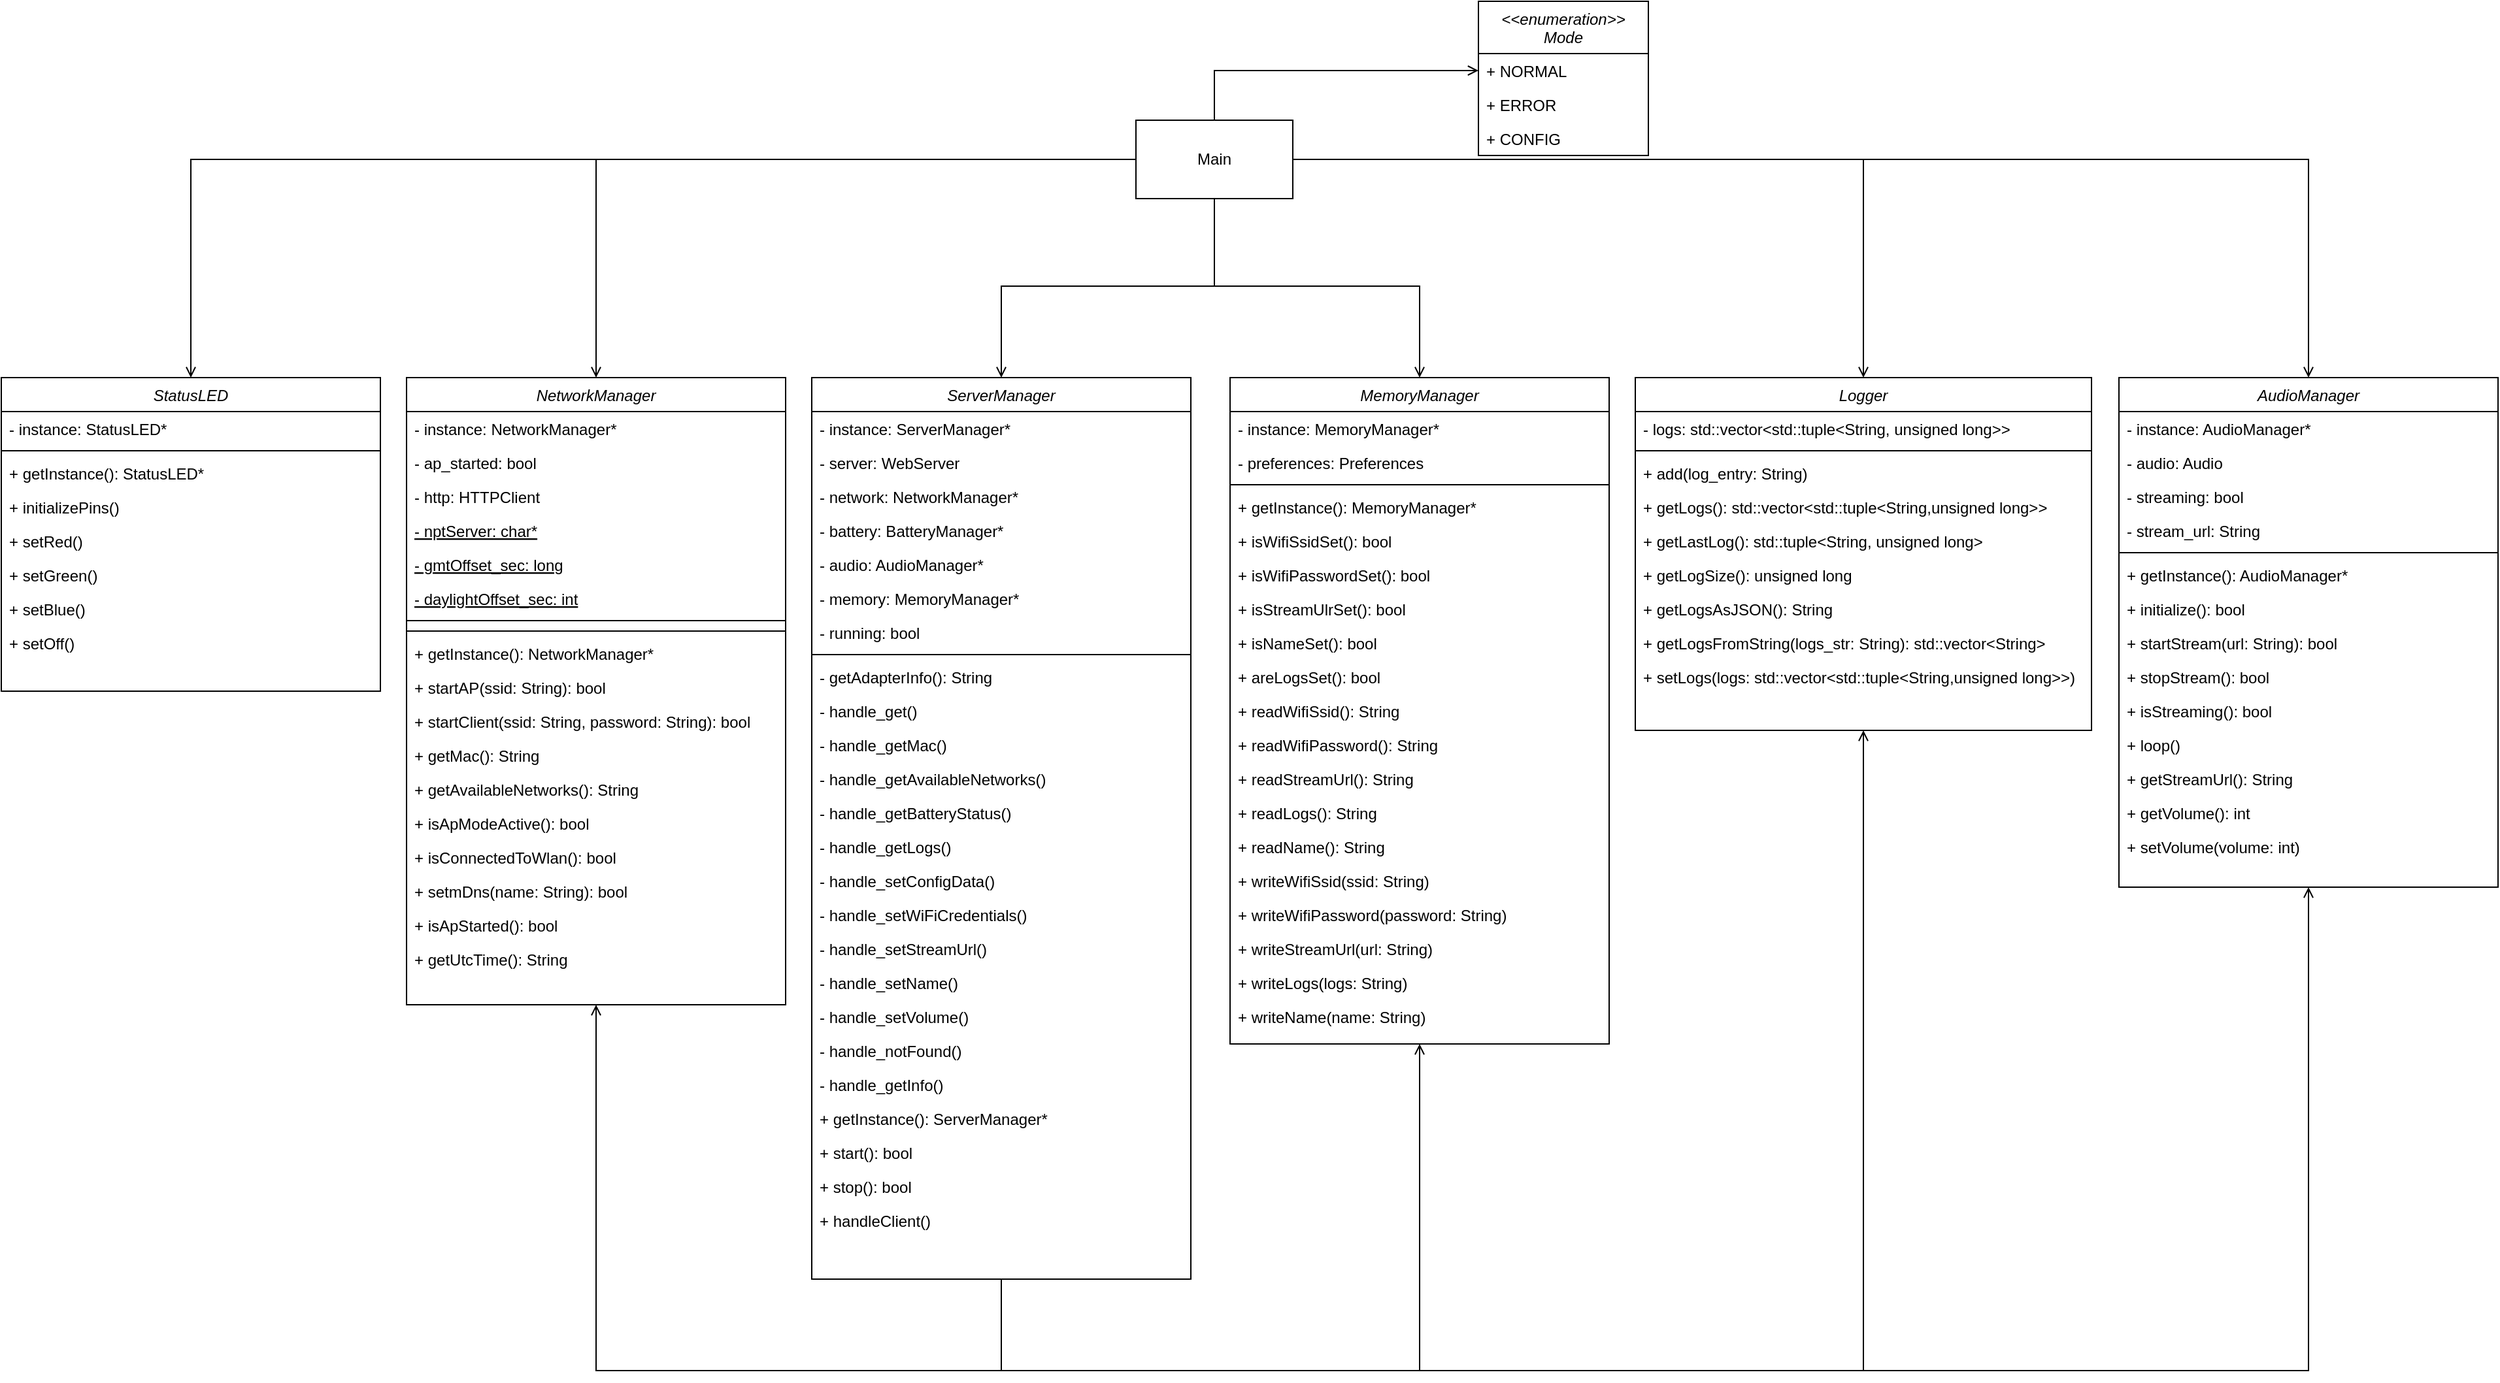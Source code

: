 <mxfile version="22.0.3" type="device">
  <diagram id="C5RBs43oDa-KdzZeNtuy" name="Page-1">
    <mxGraphModel dx="3160" dy="2549" grid="1" gridSize="10" guides="1" tooltips="1" connect="1" arrows="1" fold="1" page="1" pageScale="1" pageWidth="827" pageHeight="1169" math="0" shadow="0">
      <root>
        <mxCell id="WIyWlLk6GJQsqaUBKTNV-0" />
        <mxCell id="WIyWlLk6GJQsqaUBKTNV-1" parent="WIyWlLk6GJQsqaUBKTNV-0" />
        <mxCell id="zkfFHV4jXpPFQw0GAbJ--0" value="NetworkManager" style="swimlane;fontStyle=2;align=center;verticalAlign=top;childLayout=stackLayout;horizontal=1;startSize=26;horizontalStack=0;resizeParent=1;resizeLast=0;collapsible=1;marginBottom=0;rounded=0;shadow=0;strokeWidth=1;labelBackgroundColor=none;" parent="WIyWlLk6GJQsqaUBKTNV-1" vertex="1">
          <mxGeometry x="210" y="170" width="290" height="480" as="geometry">
            <mxRectangle x="230" y="140" width="160" height="26" as="alternateBounds" />
          </mxGeometry>
        </mxCell>
        <mxCell id="zkfFHV4jXpPFQw0GAbJ--3" value="- instance: NetworkManager*" style="text;align=left;verticalAlign=top;spacingLeft=4;spacingRight=4;overflow=hidden;rotatable=0;points=[[0,0.5],[1,0.5]];portConstraint=eastwest;rounded=0;shadow=0;html=0;labelBackgroundColor=none;" parent="zkfFHV4jXpPFQw0GAbJ--0" vertex="1">
          <mxGeometry y="26" width="290" height="26" as="geometry" />
        </mxCell>
        <mxCell id="VjH9ewUjVRbWZilfnRiT-2" value="- ap_started: bool" style="text;align=left;verticalAlign=top;spacingLeft=4;spacingRight=4;overflow=hidden;rotatable=0;points=[[0,0.5],[1,0.5]];portConstraint=eastwest;rounded=0;shadow=0;html=0;labelBackgroundColor=none;" vertex="1" parent="zkfFHV4jXpPFQw0GAbJ--0">
          <mxGeometry y="52" width="290" height="26" as="geometry" />
        </mxCell>
        <mxCell id="VjH9ewUjVRbWZilfnRiT-3" value="- http: HTTPClient" style="text;align=left;verticalAlign=top;spacingLeft=4;spacingRight=4;overflow=hidden;rotatable=0;points=[[0,0.5],[1,0.5]];portConstraint=eastwest;rounded=0;shadow=0;html=0;labelBackgroundColor=none;" vertex="1" parent="zkfFHV4jXpPFQw0GAbJ--0">
          <mxGeometry y="78" width="290" height="26" as="geometry" />
        </mxCell>
        <mxCell id="VjH9ewUjVRbWZilfnRiT-4" value="- nptServer: char*" style="text;align=left;verticalAlign=top;spacingLeft=4;spacingRight=4;overflow=hidden;rotatable=0;points=[[0,0.5],[1,0.5]];portConstraint=eastwest;rounded=0;shadow=0;html=0;labelBackgroundColor=none;fontStyle=4" vertex="1" parent="zkfFHV4jXpPFQw0GAbJ--0">
          <mxGeometry y="104" width="290" height="26" as="geometry" />
        </mxCell>
        <mxCell id="VjH9ewUjVRbWZilfnRiT-6" value="- gmtOffset_sec: long" style="text;align=left;verticalAlign=top;spacingLeft=4;spacingRight=4;overflow=hidden;rotatable=0;points=[[0,0.5],[1,0.5]];portConstraint=eastwest;rounded=0;shadow=0;html=0;labelBackgroundColor=none;fontStyle=4" vertex="1" parent="zkfFHV4jXpPFQw0GAbJ--0">
          <mxGeometry y="130" width="290" height="26" as="geometry" />
        </mxCell>
        <mxCell id="tdjty9-1SLwj8qhNld4r-49" value="- daylightOffset_sec: int" style="text;align=left;verticalAlign=top;spacingLeft=4;spacingRight=4;overflow=hidden;rotatable=0;points=[[0,0.5],[1,0.5]];portConstraint=eastwest;rounded=0;shadow=0;html=0;labelBackgroundColor=none;fontStyle=4" parent="zkfFHV4jXpPFQw0GAbJ--0" vertex="1">
          <mxGeometry y="156" width="290" height="26" as="geometry" />
        </mxCell>
        <mxCell id="VjH9ewUjVRbWZilfnRiT-5" value="" style="line;html=1;strokeWidth=1;align=left;verticalAlign=middle;spacingTop=-1;spacingLeft=3;spacingRight=3;rotatable=0;labelPosition=right;points=[];portConstraint=eastwest;labelBackgroundColor=none;rounded=0;" vertex="1" parent="zkfFHV4jXpPFQw0GAbJ--0">
          <mxGeometry y="182" width="290" height="8" as="geometry" />
        </mxCell>
        <mxCell id="zkfFHV4jXpPFQw0GAbJ--4" value="" style="line;html=1;strokeWidth=1;align=left;verticalAlign=middle;spacingTop=-1;spacingLeft=3;spacingRight=3;rotatable=0;labelPosition=right;points=[];portConstraint=eastwest;labelBackgroundColor=none;rounded=0;" parent="zkfFHV4jXpPFQw0GAbJ--0" vertex="1">
          <mxGeometry y="190" width="290" height="8" as="geometry" />
        </mxCell>
        <mxCell id="zkfFHV4jXpPFQw0GAbJ--5" value="+ getInstance(): NetworkManager*" style="text;align=left;verticalAlign=top;spacingLeft=4;spacingRight=4;overflow=hidden;rotatable=0;points=[[0,0.5],[1,0.5]];portConstraint=eastwest;labelBackgroundColor=none;rounded=0;" parent="zkfFHV4jXpPFQw0GAbJ--0" vertex="1">
          <mxGeometry y="198" width="290" height="26" as="geometry" />
        </mxCell>
        <mxCell id="tdjty9-1SLwj8qhNld4r-6" value="+ startAP(ssid: String): bool" style="text;align=left;verticalAlign=top;spacingLeft=4;spacingRight=4;overflow=hidden;rotatable=0;points=[[0,0.5],[1,0.5]];portConstraint=eastwest;labelBackgroundColor=none;rounded=0;" parent="zkfFHV4jXpPFQw0GAbJ--0" vertex="1">
          <mxGeometry y="224" width="290" height="26" as="geometry" />
        </mxCell>
        <mxCell id="tdjty9-1SLwj8qhNld4r-16" value="+ startClient(ssid: String, password: String): bool" style="text;align=left;verticalAlign=top;spacingLeft=4;spacingRight=4;overflow=hidden;rotatable=0;points=[[0,0.5],[1,0.5]];portConstraint=eastwest;labelBackgroundColor=none;rounded=0;" parent="zkfFHV4jXpPFQw0GAbJ--0" vertex="1">
          <mxGeometry y="250" width="290" height="26" as="geometry" />
        </mxCell>
        <mxCell id="tdjty9-1SLwj8qhNld4r-17" value="+ getMac(): String" style="text;align=left;verticalAlign=top;spacingLeft=4;spacingRight=4;overflow=hidden;rotatable=0;points=[[0,0.5],[1,0.5]];portConstraint=eastwest;labelBackgroundColor=none;rounded=0;" parent="zkfFHV4jXpPFQw0GAbJ--0" vertex="1">
          <mxGeometry y="276" width="290" height="26" as="geometry" />
        </mxCell>
        <mxCell id="tdjty9-1SLwj8qhNld4r-50" value="+ getAvailableNetworks(): String" style="text;align=left;verticalAlign=top;spacingLeft=4;spacingRight=4;overflow=hidden;rotatable=0;points=[[0,0.5],[1,0.5]];portConstraint=eastwest;labelBackgroundColor=none;rounded=0;" parent="zkfFHV4jXpPFQw0GAbJ--0" vertex="1">
          <mxGeometry y="302" width="290" height="26" as="geometry" />
        </mxCell>
        <mxCell id="3vrt6Uu7tevfZvhqK5N_-3" value="+ isApModeActive(): bool" style="text;align=left;verticalAlign=top;spacingLeft=4;spacingRight=4;overflow=hidden;rotatable=0;points=[[0,0.5],[1,0.5]];portConstraint=eastwest;labelBackgroundColor=none;rounded=0;" parent="zkfFHV4jXpPFQw0GAbJ--0" vertex="1">
          <mxGeometry y="328" width="290" height="26" as="geometry" />
        </mxCell>
        <mxCell id="VjH9ewUjVRbWZilfnRiT-7" value="+ isConnectedToWlan(): bool" style="text;align=left;verticalAlign=top;spacingLeft=4;spacingRight=4;overflow=hidden;rotatable=0;points=[[0,0.5],[1,0.5]];portConstraint=eastwest;labelBackgroundColor=none;rounded=0;" vertex="1" parent="zkfFHV4jXpPFQw0GAbJ--0">
          <mxGeometry y="354" width="290" height="26" as="geometry" />
        </mxCell>
        <mxCell id="VjH9ewUjVRbWZilfnRiT-8" value="+ setmDns(name: String): bool" style="text;align=left;verticalAlign=top;spacingLeft=4;spacingRight=4;overflow=hidden;rotatable=0;points=[[0,0.5],[1,0.5]];portConstraint=eastwest;labelBackgroundColor=none;rounded=0;" vertex="1" parent="zkfFHV4jXpPFQw0GAbJ--0">
          <mxGeometry y="380" width="290" height="26" as="geometry" />
        </mxCell>
        <mxCell id="VjH9ewUjVRbWZilfnRiT-9" value="+ isApStarted(): bool" style="text;align=left;verticalAlign=top;spacingLeft=4;spacingRight=4;overflow=hidden;rotatable=0;points=[[0,0.5],[1,0.5]];portConstraint=eastwest;labelBackgroundColor=none;rounded=0;" vertex="1" parent="zkfFHV4jXpPFQw0GAbJ--0">
          <mxGeometry y="406" width="290" height="26" as="geometry" />
        </mxCell>
        <mxCell id="3vrt6Uu7tevfZvhqK5N_-2" value="+ getUtcTime(): String" style="text;align=left;verticalAlign=top;spacingLeft=4;spacingRight=4;overflow=hidden;rotatable=0;points=[[0,0.5],[1,0.5]];portConstraint=eastwest;labelBackgroundColor=none;rounded=0;" parent="zkfFHV4jXpPFQw0GAbJ--0" vertex="1">
          <mxGeometry y="432" width="290" height="26" as="geometry" />
        </mxCell>
        <mxCell id="VjH9ewUjVRbWZilfnRiT-87" style="edgeStyle=orthogonalEdgeStyle;rounded=0;orthogonalLoop=1;jettySize=auto;html=1;entryX=0.5;entryY=1;entryDx=0;entryDy=0;exitX=0.5;exitY=1;exitDx=0;exitDy=0;endArrow=open;endFill=0;" edge="1" parent="WIyWlLk6GJQsqaUBKTNV-1" source="tdjty9-1SLwj8qhNld4r-22" target="3vrt6Uu7tevfZvhqK5N_-19">
          <mxGeometry relative="1" as="geometry">
            <mxPoint x="980" y="765" as="targetPoint" />
            <mxPoint x="790.0" y="560" as="sourcePoint" />
            <Array as="points">
              <mxPoint x="665" y="930" />
              <mxPoint x="985" y="930" />
            </Array>
          </mxGeometry>
        </mxCell>
        <mxCell id="VjH9ewUjVRbWZilfnRiT-89" style="edgeStyle=orthogonalEdgeStyle;rounded=0;orthogonalLoop=1;jettySize=auto;html=1;entryX=0.5;entryY=1;entryDx=0;entryDy=0;endArrow=open;endFill=0;" edge="1" parent="WIyWlLk6GJQsqaUBKTNV-1" source="tdjty9-1SLwj8qhNld4r-22" target="3vrt6Uu7tevfZvhqK5N_-44">
          <mxGeometry relative="1" as="geometry">
            <Array as="points">
              <mxPoint x="665" y="930" />
              <mxPoint x="1325" y="930" />
            </Array>
          </mxGeometry>
        </mxCell>
        <mxCell id="VjH9ewUjVRbWZilfnRiT-90" style="edgeStyle=orthogonalEdgeStyle;rounded=0;orthogonalLoop=1;jettySize=auto;html=1;entryX=0.5;entryY=1;entryDx=0;entryDy=0;endArrow=open;endFill=0;" edge="1" parent="WIyWlLk6GJQsqaUBKTNV-1" source="tdjty9-1SLwj8qhNld4r-22" target="GVpG240AZmlfuMw9CrSU-0">
          <mxGeometry relative="1" as="geometry">
            <Array as="points">
              <mxPoint x="665" y="930" />
              <mxPoint x="1665" y="930" />
            </Array>
          </mxGeometry>
        </mxCell>
        <mxCell id="VjH9ewUjVRbWZilfnRiT-91" style="edgeStyle=orthogonalEdgeStyle;rounded=0;orthogonalLoop=1;jettySize=auto;html=1;entryX=0.5;entryY=1;entryDx=0;entryDy=0;endArrow=open;endFill=0;" edge="1" parent="WIyWlLk6GJQsqaUBKTNV-1" source="tdjty9-1SLwj8qhNld4r-22" target="zkfFHV4jXpPFQw0GAbJ--0">
          <mxGeometry relative="1" as="geometry">
            <Array as="points">
              <mxPoint x="665" y="930" />
              <mxPoint x="355" y="930" />
            </Array>
          </mxGeometry>
        </mxCell>
        <mxCell id="tdjty9-1SLwj8qhNld4r-22" value="ServerManager" style="swimlane;fontStyle=2;align=center;verticalAlign=top;childLayout=stackLayout;horizontal=1;startSize=26;horizontalStack=0;resizeParent=1;resizeLast=0;collapsible=1;marginBottom=0;rounded=0;shadow=0;strokeWidth=1;labelBackgroundColor=none;" parent="WIyWlLk6GJQsqaUBKTNV-1" vertex="1">
          <mxGeometry x="520" y="170" width="290" height="690" as="geometry">
            <mxRectangle x="230" y="140" width="160" height="26" as="alternateBounds" />
          </mxGeometry>
        </mxCell>
        <mxCell id="tdjty9-1SLwj8qhNld4r-23" value="- instance: ServerManager*" style="text;align=left;verticalAlign=top;spacingLeft=4;spacingRight=4;overflow=hidden;rotatable=0;points=[[0,0.5],[1,0.5]];portConstraint=eastwest;rounded=0;shadow=0;html=0;labelBackgroundColor=none;" parent="tdjty9-1SLwj8qhNld4r-22" vertex="1">
          <mxGeometry y="26" width="290" height="26" as="geometry" />
        </mxCell>
        <mxCell id="tdjty9-1SLwj8qhNld4r-45" value="- server: WebServer" style="text;align=left;verticalAlign=top;spacingLeft=4;spacingRight=4;overflow=hidden;rotatable=0;points=[[0,0.5],[1,0.5]];portConstraint=eastwest;rounded=0;shadow=0;html=0;labelBackgroundColor=none;" parent="tdjty9-1SLwj8qhNld4r-22" vertex="1">
          <mxGeometry y="52" width="290" height="26" as="geometry" />
        </mxCell>
        <mxCell id="3vrt6Uu7tevfZvhqK5N_-6" value="- network: NetworkManager*" style="text;align=left;verticalAlign=top;spacingLeft=4;spacingRight=4;overflow=hidden;rotatable=0;points=[[0,0.5],[1,0.5]];portConstraint=eastwest;rounded=0;shadow=0;html=0;labelBackgroundColor=none;" parent="tdjty9-1SLwj8qhNld4r-22" vertex="1">
          <mxGeometry y="78" width="290" height="26" as="geometry" />
        </mxCell>
        <mxCell id="tdjty9-1SLwj8qhNld4r-40" value="- battery: BatteryManager*" style="text;align=left;verticalAlign=top;spacingLeft=4;spacingRight=4;overflow=hidden;rotatable=0;points=[[0,0.5],[1,0.5]];portConstraint=eastwest;rounded=0;shadow=0;html=0;labelBackgroundColor=none;" parent="tdjty9-1SLwj8qhNld4r-22" vertex="1">
          <mxGeometry y="104" width="290" height="26" as="geometry" />
        </mxCell>
        <mxCell id="VjH9ewUjVRbWZilfnRiT-13" value="- audio: AudioManager*" style="text;align=left;verticalAlign=top;spacingLeft=4;spacingRight=4;overflow=hidden;rotatable=0;points=[[0,0.5],[1,0.5]];portConstraint=eastwest;rounded=0;shadow=0;html=0;labelBackgroundColor=none;" vertex="1" parent="tdjty9-1SLwj8qhNld4r-22">
          <mxGeometry y="130" width="290" height="26" as="geometry" />
        </mxCell>
        <mxCell id="VjH9ewUjVRbWZilfnRiT-14" value="- memory: MemoryManager*" style="text;align=left;verticalAlign=top;spacingLeft=4;spacingRight=4;overflow=hidden;rotatable=0;points=[[0,0.5],[1,0.5]];portConstraint=eastwest;rounded=0;shadow=0;html=0;labelBackgroundColor=none;" vertex="1" parent="tdjty9-1SLwj8qhNld4r-22">
          <mxGeometry y="156" width="290" height="26" as="geometry" />
        </mxCell>
        <mxCell id="VjH9ewUjVRbWZilfnRiT-17" value="- running: bool" style="text;align=left;verticalAlign=top;spacingLeft=4;spacingRight=4;overflow=hidden;rotatable=0;points=[[0,0.5],[1,0.5]];portConstraint=eastwest;rounded=0;shadow=0;html=0;labelBackgroundColor=none;" vertex="1" parent="tdjty9-1SLwj8qhNld4r-22">
          <mxGeometry y="182" width="290" height="26" as="geometry" />
        </mxCell>
        <mxCell id="tdjty9-1SLwj8qhNld4r-33" value="" style="line;html=1;strokeWidth=1;align=left;verticalAlign=middle;spacingTop=-1;spacingLeft=3;spacingRight=3;rotatable=0;labelPosition=right;points=[];portConstraint=eastwest;labelBackgroundColor=none;rounded=0;" parent="tdjty9-1SLwj8qhNld4r-22" vertex="1">
          <mxGeometry y="208" width="290" height="8" as="geometry" />
        </mxCell>
        <mxCell id="tdjty9-1SLwj8qhNld4r-34" value="- getAdapterInfo(): String" style="text;align=left;verticalAlign=top;spacingLeft=4;spacingRight=4;overflow=hidden;rotatable=0;points=[[0,0.5],[1,0.5]];portConstraint=eastwest;labelBackgroundColor=none;rounded=0;" parent="tdjty9-1SLwj8qhNld4r-22" vertex="1">
          <mxGeometry y="216" width="290" height="26" as="geometry" />
        </mxCell>
        <mxCell id="VjH9ewUjVRbWZilfnRiT-19" value="- handle_get()" style="text;align=left;verticalAlign=top;spacingLeft=4;spacingRight=4;overflow=hidden;rotatable=0;points=[[0,0.5],[1,0.5]];portConstraint=eastwest;labelBackgroundColor=none;rounded=0;" vertex="1" parent="tdjty9-1SLwj8qhNld4r-22">
          <mxGeometry y="242" width="290" height="26" as="geometry" />
        </mxCell>
        <mxCell id="VjH9ewUjVRbWZilfnRiT-20" value="- handle_getMac()" style="text;align=left;verticalAlign=top;spacingLeft=4;spacingRight=4;overflow=hidden;rotatable=0;points=[[0,0.5],[1,0.5]];portConstraint=eastwest;labelBackgroundColor=none;rounded=0;" vertex="1" parent="tdjty9-1SLwj8qhNld4r-22">
          <mxGeometry y="268" width="290" height="26" as="geometry" />
        </mxCell>
        <mxCell id="VjH9ewUjVRbWZilfnRiT-21" value="- handle_getAvailableNetworks()" style="text;align=left;verticalAlign=top;spacingLeft=4;spacingRight=4;overflow=hidden;rotatable=0;points=[[0,0.5],[1,0.5]];portConstraint=eastwest;labelBackgroundColor=none;rounded=0;" vertex="1" parent="tdjty9-1SLwj8qhNld4r-22">
          <mxGeometry y="294" width="290" height="26" as="geometry" />
        </mxCell>
        <mxCell id="VjH9ewUjVRbWZilfnRiT-22" value="- handle_getBatteryStatus()" style="text;align=left;verticalAlign=top;spacingLeft=4;spacingRight=4;overflow=hidden;rotatable=0;points=[[0,0.5],[1,0.5]];portConstraint=eastwest;labelBackgroundColor=none;rounded=0;" vertex="1" parent="tdjty9-1SLwj8qhNld4r-22">
          <mxGeometry y="320" width="290" height="26" as="geometry" />
        </mxCell>
        <mxCell id="VjH9ewUjVRbWZilfnRiT-23" value="- handle_getLogs()" style="text;align=left;verticalAlign=top;spacingLeft=4;spacingRight=4;overflow=hidden;rotatable=0;points=[[0,0.5],[1,0.5]];portConstraint=eastwest;labelBackgroundColor=none;rounded=0;" vertex="1" parent="tdjty9-1SLwj8qhNld4r-22">
          <mxGeometry y="346" width="290" height="26" as="geometry" />
        </mxCell>
        <mxCell id="VjH9ewUjVRbWZilfnRiT-24" value="- handle_setConfigData()" style="text;align=left;verticalAlign=top;spacingLeft=4;spacingRight=4;overflow=hidden;rotatable=0;points=[[0,0.5],[1,0.5]];portConstraint=eastwest;labelBackgroundColor=none;rounded=0;" vertex="1" parent="tdjty9-1SLwj8qhNld4r-22">
          <mxGeometry y="372" width="290" height="26" as="geometry" />
        </mxCell>
        <mxCell id="VjH9ewUjVRbWZilfnRiT-25" value="- handle_setWiFiCredentials()" style="text;align=left;verticalAlign=top;spacingLeft=4;spacingRight=4;overflow=hidden;rotatable=0;points=[[0,0.5],[1,0.5]];portConstraint=eastwest;labelBackgroundColor=none;rounded=0;" vertex="1" parent="tdjty9-1SLwj8qhNld4r-22">
          <mxGeometry y="398" width="290" height="26" as="geometry" />
        </mxCell>
        <mxCell id="VjH9ewUjVRbWZilfnRiT-26" value="- handle_setStreamUrl()" style="text;align=left;verticalAlign=top;spacingLeft=4;spacingRight=4;overflow=hidden;rotatable=0;points=[[0,0.5],[1,0.5]];portConstraint=eastwest;labelBackgroundColor=none;rounded=0;" vertex="1" parent="tdjty9-1SLwj8qhNld4r-22">
          <mxGeometry y="424" width="290" height="26" as="geometry" />
        </mxCell>
        <mxCell id="VjH9ewUjVRbWZilfnRiT-27" value="- handle_setName()" style="text;align=left;verticalAlign=top;spacingLeft=4;spacingRight=4;overflow=hidden;rotatable=0;points=[[0,0.5],[1,0.5]];portConstraint=eastwest;labelBackgroundColor=none;rounded=0;" vertex="1" parent="tdjty9-1SLwj8qhNld4r-22">
          <mxGeometry y="450" width="290" height="26" as="geometry" />
        </mxCell>
        <mxCell id="VjH9ewUjVRbWZilfnRiT-28" value="- handle_setVolume()" style="text;align=left;verticalAlign=top;spacingLeft=4;spacingRight=4;overflow=hidden;rotatable=0;points=[[0,0.5],[1,0.5]];portConstraint=eastwest;labelBackgroundColor=none;rounded=0;" vertex="1" parent="tdjty9-1SLwj8qhNld4r-22">
          <mxGeometry y="476" width="290" height="26" as="geometry" />
        </mxCell>
        <mxCell id="VjH9ewUjVRbWZilfnRiT-29" value="- handle_notFound()" style="text;align=left;verticalAlign=top;spacingLeft=4;spacingRight=4;overflow=hidden;rotatable=0;points=[[0,0.5],[1,0.5]];portConstraint=eastwest;labelBackgroundColor=none;rounded=0;" vertex="1" parent="tdjty9-1SLwj8qhNld4r-22">
          <mxGeometry y="502" width="290" height="26" as="geometry" />
        </mxCell>
        <mxCell id="VjH9ewUjVRbWZilfnRiT-30" value="- handle_getInfo()" style="text;align=left;verticalAlign=top;spacingLeft=4;spacingRight=4;overflow=hidden;rotatable=0;points=[[0,0.5],[1,0.5]];portConstraint=eastwest;labelBackgroundColor=none;rounded=0;" vertex="1" parent="tdjty9-1SLwj8qhNld4r-22">
          <mxGeometry y="528" width="290" height="26" as="geometry" />
        </mxCell>
        <mxCell id="VjH9ewUjVRbWZilfnRiT-18" value="+ getInstance(): ServerManager*" style="text;align=left;verticalAlign=top;spacingLeft=4;spacingRight=4;overflow=hidden;rotatable=0;points=[[0,0.5],[1,0.5]];portConstraint=eastwest;labelBackgroundColor=none;rounded=0;" vertex="1" parent="tdjty9-1SLwj8qhNld4r-22">
          <mxGeometry y="554" width="290" height="26" as="geometry" />
        </mxCell>
        <mxCell id="tdjty9-1SLwj8qhNld4r-35" value="+ start(): bool" style="text;align=left;verticalAlign=top;spacingLeft=4;spacingRight=4;overflow=hidden;rotatable=0;points=[[0,0.5],[1,0.5]];portConstraint=eastwest;labelBackgroundColor=none;rounded=0;" parent="tdjty9-1SLwj8qhNld4r-22" vertex="1">
          <mxGeometry y="580" width="290" height="26" as="geometry" />
        </mxCell>
        <mxCell id="tdjty9-1SLwj8qhNld4r-36" value="+ stop(): bool" style="text;align=left;verticalAlign=top;spacingLeft=4;spacingRight=4;overflow=hidden;rotatable=0;points=[[0,0.5],[1,0.5]];portConstraint=eastwest;labelBackgroundColor=none;rounded=0;" parent="tdjty9-1SLwj8qhNld4r-22" vertex="1">
          <mxGeometry y="606" width="290" height="26" as="geometry" />
        </mxCell>
        <mxCell id="3vrt6Uu7tevfZvhqK5N_-9" value="+ handleClient()" style="text;align=left;verticalAlign=top;spacingLeft=4;spacingRight=4;overflow=hidden;rotatable=0;points=[[0,0.5],[1,0.5]];portConstraint=eastwest;labelBackgroundColor=none;rounded=0;" parent="tdjty9-1SLwj8qhNld4r-22" vertex="1">
          <mxGeometry y="632" width="290" height="26" as="geometry" />
        </mxCell>
        <mxCell id="3vrt6Uu7tevfZvhqK5N_-19" value="MemoryManager" style="swimlane;fontStyle=2;align=center;verticalAlign=top;childLayout=stackLayout;horizontal=1;startSize=26;horizontalStack=0;resizeParent=1;resizeLast=0;collapsible=1;marginBottom=0;rounded=0;shadow=0;strokeWidth=1;labelBackgroundColor=none;" parent="WIyWlLk6GJQsqaUBKTNV-1" vertex="1">
          <mxGeometry x="840" y="170" width="290" height="510" as="geometry">
            <mxRectangle x="230" y="140" width="160" height="26" as="alternateBounds" />
          </mxGeometry>
        </mxCell>
        <mxCell id="3vrt6Uu7tevfZvhqK5N_-20" value="- instance: MemoryManager*" style="text;align=left;verticalAlign=top;spacingLeft=4;spacingRight=4;overflow=hidden;rotatable=0;points=[[0,0.5],[1,0.5]];portConstraint=eastwest;rounded=0;shadow=0;html=0;labelBackgroundColor=none;" parent="3vrt6Uu7tevfZvhqK5N_-19" vertex="1">
          <mxGeometry y="26" width="290" height="26" as="geometry" />
        </mxCell>
        <mxCell id="3vrt6Uu7tevfZvhqK5N_-37" value="- preferences: Preferences" style="text;align=left;verticalAlign=top;spacingLeft=4;spacingRight=4;overflow=hidden;rotatable=0;points=[[0,0.5],[1,0.5]];portConstraint=eastwest;rounded=0;shadow=0;html=0;labelBackgroundColor=none;" parent="3vrt6Uu7tevfZvhqK5N_-19" vertex="1">
          <mxGeometry y="52" width="290" height="26" as="geometry" />
        </mxCell>
        <mxCell id="3vrt6Uu7tevfZvhqK5N_-23" value="" style="line;html=1;strokeWidth=1;align=left;verticalAlign=middle;spacingTop=-1;spacingLeft=3;spacingRight=3;rotatable=0;labelPosition=right;points=[];portConstraint=eastwest;labelBackgroundColor=none;rounded=0;" parent="3vrt6Uu7tevfZvhqK5N_-19" vertex="1">
          <mxGeometry y="78" width="290" height="8" as="geometry" />
        </mxCell>
        <mxCell id="3vrt6Uu7tevfZvhqK5N_-24" value="+ getInstance(): MemoryManager*" style="text;align=left;verticalAlign=top;spacingLeft=4;spacingRight=4;overflow=hidden;rotatable=0;points=[[0,0.5],[1,0.5]];portConstraint=eastwest;labelBackgroundColor=none;rounded=0;" parent="3vrt6Uu7tevfZvhqK5N_-19" vertex="1">
          <mxGeometry y="86" width="290" height="26" as="geometry" />
        </mxCell>
        <mxCell id="3vrt6Uu7tevfZvhqK5N_-25" value="+ isWifiSsidSet(): bool" style="text;align=left;verticalAlign=top;spacingLeft=4;spacingRight=4;overflow=hidden;rotatable=0;points=[[0,0.5],[1,0.5]];portConstraint=eastwest;labelBackgroundColor=none;rounded=0;" parent="3vrt6Uu7tevfZvhqK5N_-19" vertex="1">
          <mxGeometry y="112" width="290" height="26" as="geometry" />
        </mxCell>
        <mxCell id="3vrt6Uu7tevfZvhqK5N_-26" value="+ isWifiPasswordSet(): bool" style="text;align=left;verticalAlign=top;spacingLeft=4;spacingRight=4;overflow=hidden;rotatable=0;points=[[0,0.5],[1,0.5]];portConstraint=eastwest;labelBackgroundColor=none;rounded=0;" parent="3vrt6Uu7tevfZvhqK5N_-19" vertex="1">
          <mxGeometry y="138" width="290" height="26" as="geometry" />
        </mxCell>
        <mxCell id="VjH9ewUjVRbWZilfnRiT-33" value="+ isStreamUlrSet(): bool" style="text;align=left;verticalAlign=top;spacingLeft=4;spacingRight=4;overflow=hidden;rotatable=0;points=[[0,0.5],[1,0.5]];portConstraint=eastwest;labelBackgroundColor=none;rounded=0;" vertex="1" parent="3vrt6Uu7tevfZvhqK5N_-19">
          <mxGeometry y="164" width="290" height="26" as="geometry" />
        </mxCell>
        <mxCell id="3vrt6Uu7tevfZvhqK5N_-41" value="+ isNameSet(): bool" style="text;align=left;verticalAlign=top;spacingLeft=4;spacingRight=4;overflow=hidden;rotatable=0;points=[[0,0.5],[1,0.5]];portConstraint=eastwest;labelBackgroundColor=none;rounded=0;" parent="3vrt6Uu7tevfZvhqK5N_-19" vertex="1">
          <mxGeometry y="190" width="290" height="26" as="geometry" />
        </mxCell>
        <mxCell id="VjH9ewUjVRbWZilfnRiT-34" value="+ areLogsSet(): bool" style="text;align=left;verticalAlign=top;spacingLeft=4;spacingRight=4;overflow=hidden;rotatable=0;points=[[0,0.5],[1,0.5]];portConstraint=eastwest;labelBackgroundColor=none;rounded=0;" vertex="1" parent="3vrt6Uu7tevfZvhqK5N_-19">
          <mxGeometry y="216" width="290" height="26" as="geometry" />
        </mxCell>
        <mxCell id="3vrt6Uu7tevfZvhqK5N_-27" value="+ readWifiSsid(): String" style="text;align=left;verticalAlign=top;spacingLeft=4;spacingRight=4;overflow=hidden;rotatable=0;points=[[0,0.5],[1,0.5]];portConstraint=eastwest;labelBackgroundColor=none;rounded=0;" parent="3vrt6Uu7tevfZvhqK5N_-19" vertex="1">
          <mxGeometry y="242" width="290" height="26" as="geometry" />
        </mxCell>
        <mxCell id="3vrt6Uu7tevfZvhqK5N_-28" value="+ readWifiPassword(): String" style="text;align=left;verticalAlign=top;spacingLeft=4;spacingRight=4;overflow=hidden;rotatable=0;points=[[0,0.5],[1,0.5]];portConstraint=eastwest;labelBackgroundColor=none;rounded=0;" parent="3vrt6Uu7tevfZvhqK5N_-19" vertex="1">
          <mxGeometry y="268" width="290" height="26" as="geometry" />
        </mxCell>
        <mxCell id="3vrt6Uu7tevfZvhqK5N_-42" value="+ readStreamUrl(): String" style="text;align=left;verticalAlign=top;spacingLeft=4;spacingRight=4;overflow=hidden;rotatable=0;points=[[0,0.5],[1,0.5]];portConstraint=eastwest;labelBackgroundColor=none;rounded=0;" parent="3vrt6Uu7tevfZvhqK5N_-19" vertex="1">
          <mxGeometry y="294" width="290" height="26" as="geometry" />
        </mxCell>
        <mxCell id="VjH9ewUjVRbWZilfnRiT-35" value="+ readLogs(): String" style="text;align=left;verticalAlign=top;spacingLeft=4;spacingRight=4;overflow=hidden;rotatable=0;points=[[0,0.5],[1,0.5]];portConstraint=eastwest;labelBackgroundColor=none;rounded=0;" vertex="1" parent="3vrt6Uu7tevfZvhqK5N_-19">
          <mxGeometry y="320" width="290" height="26" as="geometry" />
        </mxCell>
        <mxCell id="VjH9ewUjVRbWZilfnRiT-36" value="+ readName(): String" style="text;align=left;verticalAlign=top;spacingLeft=4;spacingRight=4;overflow=hidden;rotatable=0;points=[[0,0.5],[1,0.5]];portConstraint=eastwest;labelBackgroundColor=none;rounded=0;" vertex="1" parent="3vrt6Uu7tevfZvhqK5N_-19">
          <mxGeometry y="346" width="290" height="26" as="geometry" />
        </mxCell>
        <mxCell id="3vrt6Uu7tevfZvhqK5N_-29" value="+ writeWifiSsid(ssid: String)" style="text;align=left;verticalAlign=top;spacingLeft=4;spacingRight=4;overflow=hidden;rotatable=0;points=[[0,0.5],[1,0.5]];portConstraint=eastwest;labelBackgroundColor=none;rounded=0;" parent="3vrt6Uu7tevfZvhqK5N_-19" vertex="1">
          <mxGeometry y="372" width="290" height="26" as="geometry" />
        </mxCell>
        <mxCell id="3vrt6Uu7tevfZvhqK5N_-30" value="+ writeWifiPassword(password: String)" style="text;align=left;verticalAlign=top;spacingLeft=4;spacingRight=4;overflow=hidden;rotatable=0;points=[[0,0.5],[1,0.5]];portConstraint=eastwest;labelBackgroundColor=none;rounded=0;" parent="3vrt6Uu7tevfZvhqK5N_-19" vertex="1">
          <mxGeometry y="398" width="290" height="26" as="geometry" />
        </mxCell>
        <mxCell id="3vrt6Uu7tevfZvhqK5N_-43" value="+ writeStreamUrl(url: String)" style="text;align=left;verticalAlign=top;spacingLeft=4;spacingRight=4;overflow=hidden;rotatable=0;points=[[0,0.5],[1,0.5]];portConstraint=eastwest;labelBackgroundColor=none;rounded=0;" parent="3vrt6Uu7tevfZvhqK5N_-19" vertex="1">
          <mxGeometry y="424" width="290" height="26" as="geometry" />
        </mxCell>
        <mxCell id="VjH9ewUjVRbWZilfnRiT-37" value="+ writeLogs(logs: String)" style="text;align=left;verticalAlign=top;spacingLeft=4;spacingRight=4;overflow=hidden;rotatable=0;points=[[0,0.5],[1,0.5]];portConstraint=eastwest;labelBackgroundColor=none;rounded=0;" vertex="1" parent="3vrt6Uu7tevfZvhqK5N_-19">
          <mxGeometry y="450" width="290" height="26" as="geometry" />
        </mxCell>
        <mxCell id="VjH9ewUjVRbWZilfnRiT-38" value="+ writeName(name: String)" style="text;align=left;verticalAlign=top;spacingLeft=4;spacingRight=4;overflow=hidden;rotatable=0;points=[[0,0.5],[1,0.5]];portConstraint=eastwest;labelBackgroundColor=none;rounded=0;" vertex="1" parent="3vrt6Uu7tevfZvhqK5N_-19">
          <mxGeometry y="476" width="290" height="26" as="geometry" />
        </mxCell>
        <mxCell id="3vrt6Uu7tevfZvhqK5N_-44" value="Logger" style="swimlane;fontStyle=2;align=center;verticalAlign=top;childLayout=stackLayout;horizontal=1;startSize=26;horizontalStack=0;resizeParent=1;resizeLast=0;collapsible=1;marginBottom=0;rounded=0;shadow=0;strokeWidth=1;labelBackgroundColor=none;" parent="WIyWlLk6GJQsqaUBKTNV-1" vertex="1">
          <mxGeometry x="1150" y="170" width="349" height="270" as="geometry">
            <mxRectangle x="230" y="140" width="160" height="26" as="alternateBounds" />
          </mxGeometry>
        </mxCell>
        <mxCell id="3vrt6Uu7tevfZvhqK5N_-45" value="- logs: std::vector&lt;std::tuple&lt;String, unsigned long&gt;&gt;" style="text;align=left;verticalAlign=top;spacingLeft=4;spacingRight=4;overflow=hidden;rotatable=0;points=[[0,0.5],[1,0.5]];portConstraint=eastwest;rounded=0;shadow=0;html=0;labelBackgroundColor=none;" parent="3vrt6Uu7tevfZvhqK5N_-44" vertex="1">
          <mxGeometry y="26" width="349" height="26" as="geometry" />
        </mxCell>
        <mxCell id="3vrt6Uu7tevfZvhqK5N_-49" value="" style="line;html=1;strokeWidth=1;align=left;verticalAlign=middle;spacingTop=-1;spacingLeft=3;spacingRight=3;rotatable=0;labelPosition=right;points=[];portConstraint=eastwest;labelBackgroundColor=none;rounded=0;" parent="3vrt6Uu7tevfZvhqK5N_-44" vertex="1">
          <mxGeometry y="52" width="349" height="8" as="geometry" />
        </mxCell>
        <mxCell id="3vrt6Uu7tevfZvhqK5N_-50" value="+ add(log_entry: String)" style="text;align=left;verticalAlign=top;spacingLeft=4;spacingRight=4;overflow=hidden;rotatable=0;points=[[0,0.5],[1,0.5]];portConstraint=eastwest;labelBackgroundColor=none;rounded=0;" parent="3vrt6Uu7tevfZvhqK5N_-44" vertex="1">
          <mxGeometry y="60" width="349" height="26" as="geometry" />
        </mxCell>
        <mxCell id="3vrt6Uu7tevfZvhqK5N_-51" value="+ getLogs(): std::vector&lt;std::tuple&lt;String,unsigned long&gt;&gt;" style="text;align=left;verticalAlign=top;spacingLeft=4;spacingRight=4;overflow=hidden;rotatable=0;points=[[0,0.5],[1,0.5]];portConstraint=eastwest;labelBackgroundColor=none;rounded=0;" parent="3vrt6Uu7tevfZvhqK5N_-44" vertex="1">
          <mxGeometry y="86" width="349" height="26" as="geometry" />
        </mxCell>
        <mxCell id="3vrt6Uu7tevfZvhqK5N_-52" value="+ getLastLog(): std::tuple&lt;String, unsigned long&gt;" style="text;align=left;verticalAlign=top;spacingLeft=4;spacingRight=4;overflow=hidden;rotatable=0;points=[[0,0.5],[1,0.5]];portConstraint=eastwest;labelBackgroundColor=none;rounded=0;" parent="3vrt6Uu7tevfZvhqK5N_-44" vertex="1">
          <mxGeometry y="112" width="349" height="26" as="geometry" />
        </mxCell>
        <mxCell id="VjH9ewUjVRbWZilfnRiT-39" value="+ getLogSize(): unsigned long" style="text;align=left;verticalAlign=top;spacingLeft=4;spacingRight=4;overflow=hidden;rotatable=0;points=[[0,0.5],[1,0.5]];portConstraint=eastwest;labelBackgroundColor=none;rounded=0;" vertex="1" parent="3vrt6Uu7tevfZvhqK5N_-44">
          <mxGeometry y="138" width="349" height="26" as="geometry" />
        </mxCell>
        <mxCell id="VjH9ewUjVRbWZilfnRiT-41" value="+ getLogsAsJSON(): String" style="text;align=left;verticalAlign=top;spacingLeft=4;spacingRight=4;overflow=hidden;rotatable=0;points=[[0,0.5],[1,0.5]];portConstraint=eastwest;labelBackgroundColor=none;rounded=0;" vertex="1" parent="3vrt6Uu7tevfZvhqK5N_-44">
          <mxGeometry y="164" width="349" height="26" as="geometry" />
        </mxCell>
        <mxCell id="VjH9ewUjVRbWZilfnRiT-42" value="+ getLogsFromString(logs_str: String): std::vector&lt;String&gt;" style="text;align=left;verticalAlign=top;spacingLeft=4;spacingRight=4;overflow=hidden;rotatable=0;points=[[0,0.5],[1,0.5]];portConstraint=eastwest;labelBackgroundColor=none;rounded=0;" vertex="1" parent="3vrt6Uu7tevfZvhqK5N_-44">
          <mxGeometry y="190" width="349" height="26" as="geometry" />
        </mxCell>
        <mxCell id="VjH9ewUjVRbWZilfnRiT-43" value="+ setLogs(logs: std::vector&lt;std::tuple&lt;String,unsigned long&gt;&gt;)" style="text;align=left;verticalAlign=top;spacingLeft=4;spacingRight=4;overflow=hidden;rotatable=0;points=[[0,0.5],[1,0.5]];portConstraint=eastwest;labelBackgroundColor=none;rounded=0;" vertex="1" parent="3vrt6Uu7tevfZvhqK5N_-44">
          <mxGeometry y="216" width="349" height="26" as="geometry" />
        </mxCell>
        <mxCell id="VjH9ewUjVRbWZilfnRiT-77" style="edgeStyle=orthogonalEdgeStyle;rounded=0;orthogonalLoop=1;jettySize=auto;html=1;entryX=0;entryY=0.5;entryDx=0;entryDy=0;endArrow=open;endFill=0;" edge="1" parent="WIyWlLk6GJQsqaUBKTNV-1" source="f1mqv9CZ9b4WSqhQrzlp-0" target="VjH9ewUjVRbWZilfnRiT-67">
          <mxGeometry relative="1" as="geometry" />
        </mxCell>
        <mxCell id="VjH9ewUjVRbWZilfnRiT-78" style="edgeStyle=orthogonalEdgeStyle;rounded=0;orthogonalLoop=1;jettySize=auto;html=1;entryX=0.5;entryY=0;entryDx=0;entryDy=0;endArrow=open;endFill=0;" edge="1" parent="WIyWlLk6GJQsqaUBKTNV-1" source="f1mqv9CZ9b4WSqhQrzlp-0" target="zkfFHV4jXpPFQw0GAbJ--0">
          <mxGeometry relative="1" as="geometry" />
        </mxCell>
        <mxCell id="VjH9ewUjVRbWZilfnRiT-79" style="edgeStyle=orthogonalEdgeStyle;rounded=0;orthogonalLoop=1;jettySize=auto;html=1;entryX=0.5;entryY=0;entryDx=0;entryDy=0;endArrow=open;endFill=0;" edge="1" parent="WIyWlLk6GJQsqaUBKTNV-1" source="f1mqv9CZ9b4WSqhQrzlp-0" target="tdjty9-1SLwj8qhNld4r-22">
          <mxGeometry relative="1" as="geometry">
            <Array as="points">
              <mxPoint x="828" y="100" />
              <mxPoint x="665" y="100" />
            </Array>
          </mxGeometry>
        </mxCell>
        <mxCell id="VjH9ewUjVRbWZilfnRiT-80" style="edgeStyle=orthogonalEdgeStyle;rounded=0;orthogonalLoop=1;jettySize=auto;html=1;entryX=0.5;entryY=0;entryDx=0;entryDy=0;endArrow=open;endFill=0;" edge="1" parent="WIyWlLk6GJQsqaUBKTNV-1" source="f1mqv9CZ9b4WSqhQrzlp-0" target="3vrt6Uu7tevfZvhqK5N_-19">
          <mxGeometry relative="1" as="geometry">
            <Array as="points">
              <mxPoint x="828" y="100" />
              <mxPoint x="985" y="100" />
            </Array>
          </mxGeometry>
        </mxCell>
        <mxCell id="VjH9ewUjVRbWZilfnRiT-82" style="edgeStyle=orthogonalEdgeStyle;rounded=0;orthogonalLoop=1;jettySize=auto;html=1;entryX=0.5;entryY=0;entryDx=0;entryDy=0;endArrow=open;endFill=0;" edge="1" parent="WIyWlLk6GJQsqaUBKTNV-1" source="f1mqv9CZ9b4WSqhQrzlp-0" target="GVpG240AZmlfuMw9CrSU-0">
          <mxGeometry relative="1" as="geometry" />
        </mxCell>
        <mxCell id="VjH9ewUjVRbWZilfnRiT-86" style="edgeStyle=orthogonalEdgeStyle;rounded=0;orthogonalLoop=1;jettySize=auto;html=1;entryX=0.5;entryY=0;entryDx=0;entryDy=0;endArrow=open;endFill=0;" edge="1" parent="WIyWlLk6GJQsqaUBKTNV-1" source="f1mqv9CZ9b4WSqhQrzlp-0" target="VjH9ewUjVRbWZilfnRiT-51">
          <mxGeometry relative="1" as="geometry" />
        </mxCell>
        <mxCell id="f1mqv9CZ9b4WSqhQrzlp-0" value="Main" style="rounded=0;whiteSpace=wrap;html=1;labelBackgroundColor=none;" parent="WIyWlLk6GJQsqaUBKTNV-1" vertex="1">
          <mxGeometry x="768" y="-27" width="120" height="60" as="geometry" />
        </mxCell>
        <mxCell id="GVpG240AZmlfuMw9CrSU-0" value="AudioManager" style="swimlane;fontStyle=2;align=center;verticalAlign=top;childLayout=stackLayout;horizontal=1;startSize=26;horizontalStack=0;resizeParent=1;resizeLast=0;collapsible=1;marginBottom=0;rounded=0;shadow=0;strokeWidth=1;labelBackgroundColor=none;" parent="WIyWlLk6GJQsqaUBKTNV-1" vertex="1">
          <mxGeometry x="1520" y="170" width="290" height="390" as="geometry">
            <mxRectangle x="230" y="140" width="160" height="26" as="alternateBounds" />
          </mxGeometry>
        </mxCell>
        <mxCell id="GVpG240AZmlfuMw9CrSU-1" value="- instance: AudioManager*" style="text;align=left;verticalAlign=top;spacingLeft=4;spacingRight=4;overflow=hidden;rotatable=0;points=[[0,0.5],[1,0.5]];portConstraint=eastwest;rounded=0;shadow=0;html=0;labelBackgroundColor=none;" parent="GVpG240AZmlfuMw9CrSU-0" vertex="1">
          <mxGeometry y="26" width="290" height="26" as="geometry" />
        </mxCell>
        <mxCell id="VjH9ewUjVRbWZilfnRiT-44" value="- audio: Audio" style="text;align=left;verticalAlign=top;spacingLeft=4;spacingRight=4;overflow=hidden;rotatable=0;points=[[0,0.5],[1,0.5]];portConstraint=eastwest;rounded=0;shadow=0;html=0;labelBackgroundColor=none;" vertex="1" parent="GVpG240AZmlfuMw9CrSU-0">
          <mxGeometry y="52" width="290" height="26" as="geometry" />
        </mxCell>
        <mxCell id="GVpG240AZmlfuMw9CrSU-7" value="- streaming: bool" style="text;align=left;verticalAlign=top;spacingLeft=4;spacingRight=4;overflow=hidden;rotatable=0;points=[[0,0.5],[1,0.5]];portConstraint=eastwest;rounded=0;shadow=0;html=0;labelBackgroundColor=none;" parent="GVpG240AZmlfuMw9CrSU-0" vertex="1">
          <mxGeometry y="78" width="290" height="26" as="geometry" />
        </mxCell>
        <mxCell id="GVpG240AZmlfuMw9CrSU-6" value="- stream_url: String" style="text;align=left;verticalAlign=top;spacingLeft=4;spacingRight=4;overflow=hidden;rotatable=0;points=[[0,0.5],[1,0.5]];portConstraint=eastwest;rounded=0;shadow=0;html=0;labelBackgroundColor=none;" parent="GVpG240AZmlfuMw9CrSU-0" vertex="1">
          <mxGeometry y="104" width="290" height="26" as="geometry" />
        </mxCell>
        <mxCell id="GVpG240AZmlfuMw9CrSU-2" value="" style="line;html=1;strokeWidth=1;align=left;verticalAlign=middle;spacingTop=-1;spacingLeft=3;spacingRight=3;rotatable=0;labelPosition=right;points=[];portConstraint=eastwest;labelBackgroundColor=none;rounded=0;" parent="GVpG240AZmlfuMw9CrSU-0" vertex="1">
          <mxGeometry y="130" width="290" height="8" as="geometry" />
        </mxCell>
        <mxCell id="GVpG240AZmlfuMw9CrSU-3" value="+ getInstance(): AudioManager*" style="text;align=left;verticalAlign=top;spacingLeft=4;spacingRight=4;overflow=hidden;rotatable=0;points=[[0,0.5],[1,0.5]];portConstraint=eastwest;labelBackgroundColor=none;rounded=0;" parent="GVpG240AZmlfuMw9CrSU-0" vertex="1">
          <mxGeometry y="138" width="290" height="26" as="geometry" />
        </mxCell>
        <mxCell id="VjH9ewUjVRbWZilfnRiT-46" value="+ initialize(): bool" style="text;align=left;verticalAlign=top;spacingLeft=4;spacingRight=4;overflow=hidden;rotatable=0;points=[[0,0.5],[1,0.5]];portConstraint=eastwest;labelBackgroundColor=none;rounded=0;" vertex="1" parent="GVpG240AZmlfuMw9CrSU-0">
          <mxGeometry y="164" width="290" height="26" as="geometry" />
        </mxCell>
        <mxCell id="GVpG240AZmlfuMw9CrSU-8" value="+ startStream(url: String): bool" style="text;align=left;verticalAlign=top;spacingLeft=4;spacingRight=4;overflow=hidden;rotatable=0;points=[[0,0.5],[1,0.5]];portConstraint=eastwest;labelBackgroundColor=none;rounded=0;" parent="GVpG240AZmlfuMw9CrSU-0" vertex="1">
          <mxGeometry y="190" width="290" height="26" as="geometry" />
        </mxCell>
        <mxCell id="VjH9ewUjVRbWZilfnRiT-45" value="+ stopStream(): bool" style="text;align=left;verticalAlign=top;spacingLeft=4;spacingRight=4;overflow=hidden;rotatable=0;points=[[0,0.5],[1,0.5]];portConstraint=eastwest;labelBackgroundColor=none;rounded=0;" vertex="1" parent="GVpG240AZmlfuMw9CrSU-0">
          <mxGeometry y="216" width="290" height="26" as="geometry" />
        </mxCell>
        <mxCell id="GVpG240AZmlfuMw9CrSU-9" value="+ isStreaming(): bool" style="text;align=left;verticalAlign=top;spacingLeft=4;spacingRight=4;overflow=hidden;rotatable=0;points=[[0,0.5],[1,0.5]];portConstraint=eastwest;labelBackgroundColor=none;rounded=0;" parent="GVpG240AZmlfuMw9CrSU-0" vertex="1">
          <mxGeometry y="242" width="290" height="26" as="geometry" />
        </mxCell>
        <mxCell id="VjH9ewUjVRbWZilfnRiT-47" value="+ loop()" style="text;align=left;verticalAlign=top;spacingLeft=4;spacingRight=4;overflow=hidden;rotatable=0;points=[[0,0.5],[1,0.5]];portConstraint=eastwest;labelBackgroundColor=none;rounded=0;" vertex="1" parent="GVpG240AZmlfuMw9CrSU-0">
          <mxGeometry y="268" width="290" height="26" as="geometry" />
        </mxCell>
        <mxCell id="VjH9ewUjVRbWZilfnRiT-48" value="+ getStreamUrl(): String" style="text;align=left;verticalAlign=top;spacingLeft=4;spacingRight=4;overflow=hidden;rotatable=0;points=[[0,0.5],[1,0.5]];portConstraint=eastwest;labelBackgroundColor=none;rounded=0;" vertex="1" parent="GVpG240AZmlfuMw9CrSU-0">
          <mxGeometry y="294" width="290" height="26" as="geometry" />
        </mxCell>
        <mxCell id="VjH9ewUjVRbWZilfnRiT-49" value="+ getVolume(): int" style="text;align=left;verticalAlign=top;spacingLeft=4;spacingRight=4;overflow=hidden;rotatable=0;points=[[0,0.5],[1,0.5]];portConstraint=eastwest;labelBackgroundColor=none;rounded=0;" vertex="1" parent="GVpG240AZmlfuMw9CrSU-0">
          <mxGeometry y="320" width="290" height="26" as="geometry" />
        </mxCell>
        <mxCell id="VjH9ewUjVRbWZilfnRiT-50" value="+ setVolume(volume: int)" style="text;align=left;verticalAlign=top;spacingLeft=4;spacingRight=4;overflow=hidden;rotatable=0;points=[[0,0.5],[1,0.5]];portConstraint=eastwest;labelBackgroundColor=none;rounded=0;" vertex="1" parent="GVpG240AZmlfuMw9CrSU-0">
          <mxGeometry y="346" width="290" height="26" as="geometry" />
        </mxCell>
        <mxCell id="VjH9ewUjVRbWZilfnRiT-51" value="StatusLED" style="swimlane;fontStyle=2;align=center;verticalAlign=top;childLayout=stackLayout;horizontal=1;startSize=26;horizontalStack=0;resizeParent=1;resizeLast=0;collapsible=1;marginBottom=0;rounded=0;shadow=0;strokeWidth=1;labelBackgroundColor=none;" vertex="1" parent="WIyWlLk6GJQsqaUBKTNV-1">
          <mxGeometry x="-100" y="170" width="290" height="240" as="geometry">
            <mxRectangle x="230" y="140" width="160" height="26" as="alternateBounds" />
          </mxGeometry>
        </mxCell>
        <mxCell id="VjH9ewUjVRbWZilfnRiT-52" value="- instance: StatusLED*" style="text;align=left;verticalAlign=top;spacingLeft=4;spacingRight=4;overflow=hidden;rotatable=0;points=[[0,0.5],[1,0.5]];portConstraint=eastwest;rounded=0;shadow=0;html=0;labelBackgroundColor=none;" vertex="1" parent="VjH9ewUjVRbWZilfnRiT-51">
          <mxGeometry y="26" width="290" height="26" as="geometry" />
        </mxCell>
        <mxCell id="VjH9ewUjVRbWZilfnRiT-56" value="" style="line;html=1;strokeWidth=1;align=left;verticalAlign=middle;spacingTop=-1;spacingLeft=3;spacingRight=3;rotatable=0;labelPosition=right;points=[];portConstraint=eastwest;labelBackgroundColor=none;rounded=0;" vertex="1" parent="VjH9ewUjVRbWZilfnRiT-51">
          <mxGeometry y="52" width="290" height="8" as="geometry" />
        </mxCell>
        <mxCell id="VjH9ewUjVRbWZilfnRiT-57" value="+ getInstance(): StatusLED*" style="text;align=left;verticalAlign=top;spacingLeft=4;spacingRight=4;overflow=hidden;rotatable=0;points=[[0,0.5],[1,0.5]];portConstraint=eastwest;labelBackgroundColor=none;rounded=0;" vertex="1" parent="VjH9ewUjVRbWZilfnRiT-51">
          <mxGeometry y="60" width="290" height="26" as="geometry" />
        </mxCell>
        <mxCell id="VjH9ewUjVRbWZilfnRiT-58" value="+ initializePins()" style="text;align=left;verticalAlign=top;spacingLeft=4;spacingRight=4;overflow=hidden;rotatable=0;points=[[0,0.5],[1,0.5]];portConstraint=eastwest;labelBackgroundColor=none;rounded=0;" vertex="1" parent="VjH9ewUjVRbWZilfnRiT-51">
          <mxGeometry y="86" width="290" height="26" as="geometry" />
        </mxCell>
        <mxCell id="VjH9ewUjVRbWZilfnRiT-59" value="+ setRed()" style="text;align=left;verticalAlign=top;spacingLeft=4;spacingRight=4;overflow=hidden;rotatable=0;points=[[0,0.5],[1,0.5]];portConstraint=eastwest;labelBackgroundColor=none;rounded=0;" vertex="1" parent="VjH9ewUjVRbWZilfnRiT-51">
          <mxGeometry y="112" width="290" height="26" as="geometry" />
        </mxCell>
        <mxCell id="VjH9ewUjVRbWZilfnRiT-60" value="+ setGreen()" style="text;align=left;verticalAlign=top;spacingLeft=4;spacingRight=4;overflow=hidden;rotatable=0;points=[[0,0.5],[1,0.5]];portConstraint=eastwest;labelBackgroundColor=none;rounded=0;" vertex="1" parent="VjH9ewUjVRbWZilfnRiT-51">
          <mxGeometry y="138" width="290" height="26" as="geometry" />
        </mxCell>
        <mxCell id="VjH9ewUjVRbWZilfnRiT-61" value="+ setBlue()" style="text;align=left;verticalAlign=top;spacingLeft=4;spacingRight=4;overflow=hidden;rotatable=0;points=[[0,0.5],[1,0.5]];portConstraint=eastwest;labelBackgroundColor=none;rounded=0;" vertex="1" parent="VjH9ewUjVRbWZilfnRiT-51">
          <mxGeometry y="164" width="290" height="26" as="geometry" />
        </mxCell>
        <mxCell id="VjH9ewUjVRbWZilfnRiT-62" value="+ setOff()" style="text;align=left;verticalAlign=top;spacingLeft=4;spacingRight=4;overflow=hidden;rotatable=0;points=[[0,0.5],[1,0.5]];portConstraint=eastwest;labelBackgroundColor=none;rounded=0;" vertex="1" parent="VjH9ewUjVRbWZilfnRiT-51">
          <mxGeometry y="190" width="290" height="26" as="geometry" />
        </mxCell>
        <mxCell id="VjH9ewUjVRbWZilfnRiT-66" value="&lt;&lt;enumeration&gt;&gt;&#xa;Mode" style="swimlane;fontStyle=2;align=center;verticalAlign=top;childLayout=stackLayout;horizontal=1;startSize=40;horizontalStack=0;resizeParent=1;resizeLast=0;collapsible=1;marginBottom=0;rounded=0;shadow=0;strokeWidth=1;labelBackgroundColor=none;" vertex="1" parent="WIyWlLk6GJQsqaUBKTNV-1">
          <mxGeometry x="1030" y="-118" width="130" height="118" as="geometry">
            <mxRectangle x="230" y="140" width="160" height="26" as="alternateBounds" />
          </mxGeometry>
        </mxCell>
        <mxCell id="VjH9ewUjVRbWZilfnRiT-67" value="+ NORMAL" style="text;align=left;verticalAlign=top;spacingLeft=4;spacingRight=4;overflow=hidden;rotatable=0;points=[[0,0.5],[1,0.5]];portConstraint=eastwest;rounded=0;shadow=0;html=0;labelBackgroundColor=none;" vertex="1" parent="VjH9ewUjVRbWZilfnRiT-66">
          <mxGeometry y="40" width="130" height="26" as="geometry" />
        </mxCell>
        <mxCell id="VjH9ewUjVRbWZilfnRiT-75" value="+ ERROR" style="text;align=left;verticalAlign=top;spacingLeft=4;spacingRight=4;overflow=hidden;rotatable=0;points=[[0,0.5],[1,0.5]];portConstraint=eastwest;rounded=0;shadow=0;html=0;labelBackgroundColor=none;" vertex="1" parent="VjH9ewUjVRbWZilfnRiT-66">
          <mxGeometry y="66" width="130" height="26" as="geometry" />
        </mxCell>
        <mxCell id="VjH9ewUjVRbWZilfnRiT-76" value="+ CONFIG" style="text;align=left;verticalAlign=top;spacingLeft=4;spacingRight=4;overflow=hidden;rotatable=0;points=[[0,0.5],[1,0.5]];portConstraint=eastwest;rounded=0;shadow=0;html=0;labelBackgroundColor=none;" vertex="1" parent="VjH9ewUjVRbWZilfnRiT-66">
          <mxGeometry y="92" width="130" height="26" as="geometry" />
        </mxCell>
        <mxCell id="VjH9ewUjVRbWZilfnRiT-81" style="edgeStyle=orthogonalEdgeStyle;rounded=0;orthogonalLoop=1;jettySize=auto;html=1;entryX=0.5;entryY=0;entryDx=0;entryDy=0;endArrow=open;endFill=0;" edge="1" parent="WIyWlLk6GJQsqaUBKTNV-1" source="f1mqv9CZ9b4WSqhQrzlp-0" target="3vrt6Uu7tevfZvhqK5N_-44">
          <mxGeometry relative="1" as="geometry" />
        </mxCell>
      </root>
    </mxGraphModel>
  </diagram>
</mxfile>
